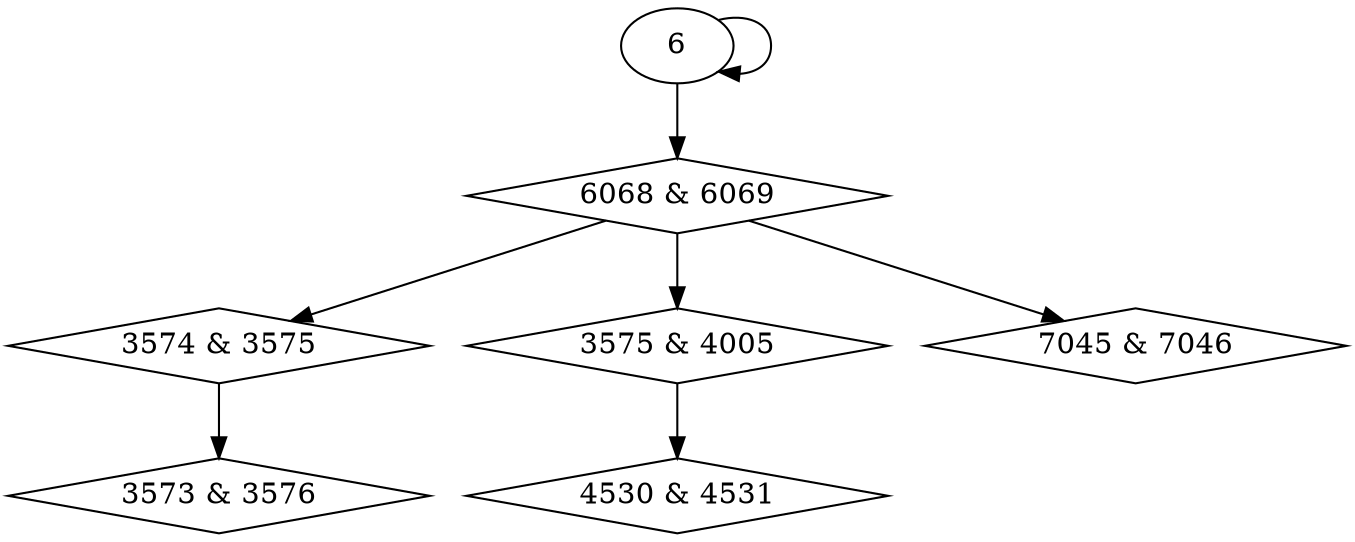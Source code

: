 digraph {
0 [label = "3573 & 3576", shape = diamond];
1 [label = "3574 & 3575", shape = diamond];
2 [label = "3575 & 4005", shape = diamond];
3 [label = "4530 & 4531", shape = diamond];
4 [label = "6068 & 6069", shape = diamond];
5 [label = "7045 & 7046", shape = diamond];
1 -> 0;
4 -> 1;
4 -> 2;
2 -> 3;
6 -> 4;
4 -> 5;
6 -> 6;
}
